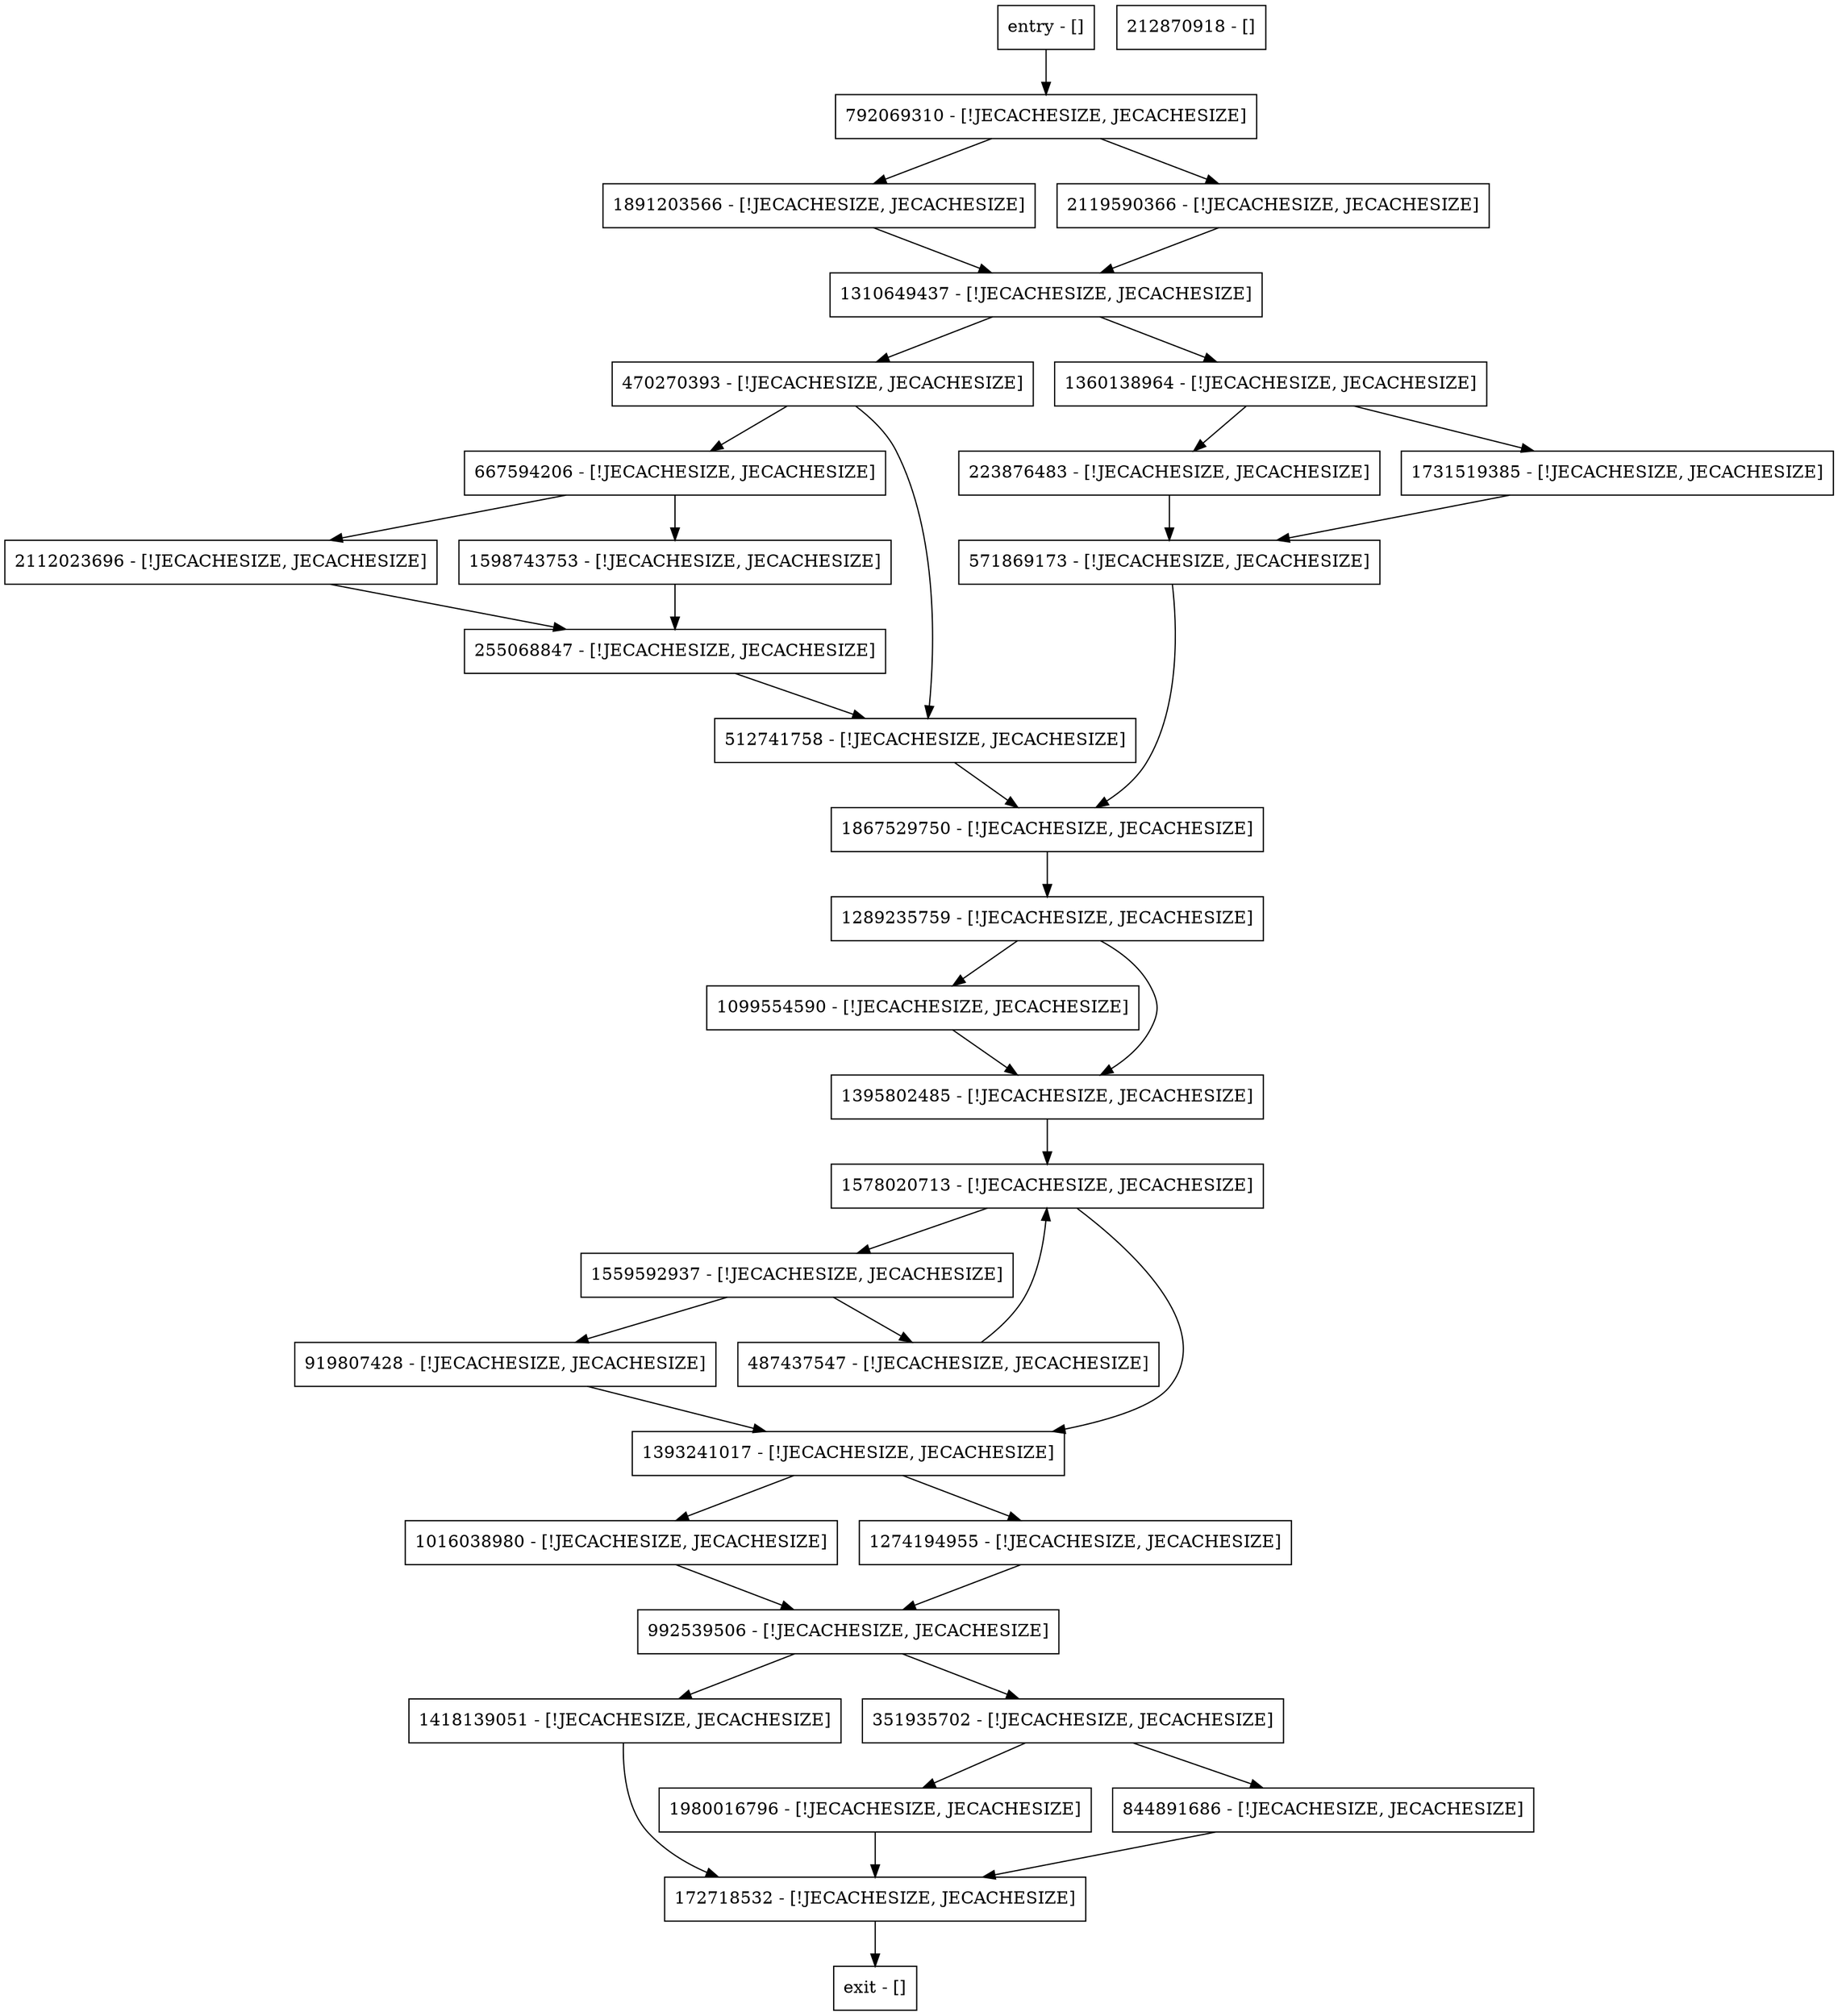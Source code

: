 digraph <clinit> {
node [shape=record];
1289235759 [label="1289235759 - [!JECACHESIZE, JECACHESIZE]"];
792069310 [label="792069310 - [!JECACHESIZE, JECACHESIZE]"];
1578020713 [label="1578020713 - [!JECACHESIZE, JECACHESIZE]"];
1099554590 [label="1099554590 - [!JECACHESIZE, JECACHESIZE]"];
470270393 [label="470270393 - [!JECACHESIZE, JECACHESIZE]"];
667594206 [label="667594206 - [!JECACHESIZE, JECACHESIZE]"];
223876483 [label="223876483 - [!JECACHESIZE, JECACHESIZE]"];
487437547 [label="487437547 - [!JECACHESIZE, JECACHESIZE]"];
1559592937 [label="1559592937 - [!JECACHESIZE, JECACHESIZE]"];
1980016796 [label="1980016796 - [!JECACHESIZE, JECACHESIZE]"];
1891203566 [label="1891203566 - [!JECACHESIZE, JECACHESIZE]"];
212870918 [label="212870918 - []"];
1731519385 [label="1731519385 - [!JECACHESIZE, JECACHESIZE]"];
172718532 [label="172718532 - [!JECACHESIZE, JECACHESIZE]"];
919807428 [label="919807428 - [!JECACHESIZE, JECACHESIZE]"];
1360138964 [label="1360138964 - [!JECACHESIZE, JECACHESIZE]"];
1016038980 [label="1016038980 - [!JECACHESIZE, JECACHESIZE]"];
844891686 [label="844891686 - [!JECACHESIZE, JECACHESIZE]"];
2112023696 [label="2112023696 - [!JECACHESIZE, JECACHESIZE]"];
1274194955 [label="1274194955 - [!JECACHESIZE, JECACHESIZE]"];
992539506 [label="992539506 - [!JECACHESIZE, JECACHESIZE]"];
1598743753 [label="1598743753 - [!JECACHESIZE, JECACHESIZE]"];
1310649437 [label="1310649437 - [!JECACHESIZE, JECACHESIZE]"];
1418139051 [label="1418139051 - [!JECACHESIZE, JECACHESIZE]"];
351935702 [label="351935702 - [!JECACHESIZE, JECACHESIZE]"];
entry [label="entry - []"];
exit [label="exit - []"];
1393241017 [label="1393241017 - [!JECACHESIZE, JECACHESIZE]"];
2119590366 [label="2119590366 - [!JECACHESIZE, JECACHESIZE]"];
512741758 [label="512741758 - [!JECACHESIZE, JECACHESIZE]"];
1867529750 [label="1867529750 - [!JECACHESIZE, JECACHESIZE]"];
255068847 [label="255068847 - [!JECACHESIZE, JECACHESIZE]"];
1395802485 [label="1395802485 - [!JECACHESIZE, JECACHESIZE]"];
571869173 [label="571869173 - [!JECACHESIZE, JECACHESIZE]"];
entry;
exit;
1289235759 -> 1099554590;
1289235759 -> 1395802485;
792069310 -> 2119590366;
792069310 -> 1891203566;
1578020713 -> 1559592937;
1578020713 -> 1393241017;
1099554590 -> 1395802485;
470270393 -> 512741758;
470270393 -> 667594206;
667594206 -> 2112023696;
667594206 -> 1598743753;
223876483 -> 571869173;
487437547 -> 1578020713;
1559592937 -> 487437547;
1559592937 -> 919807428;
1980016796 -> 172718532;
1891203566 -> 1310649437;
1731519385 -> 571869173;
172718532 -> exit;
919807428 -> 1393241017;
1360138964 -> 1731519385;
1360138964 -> 223876483;
1016038980 -> 992539506;
844891686 -> 172718532;
2112023696 -> 255068847;
1274194955 -> 992539506;
992539506 -> 351935702;
992539506 -> 1418139051;
1598743753 -> 255068847;
1310649437 -> 1360138964;
1310649437 -> 470270393;
1418139051 -> 172718532;
351935702 -> 1980016796;
351935702 -> 844891686;
entry -> 792069310;
1393241017 -> 1274194955;
1393241017 -> 1016038980;
2119590366 -> 1310649437;
512741758 -> 1867529750;
1867529750 -> 1289235759;
255068847 -> 512741758;
1395802485 -> 1578020713;
571869173 -> 1867529750;
}
